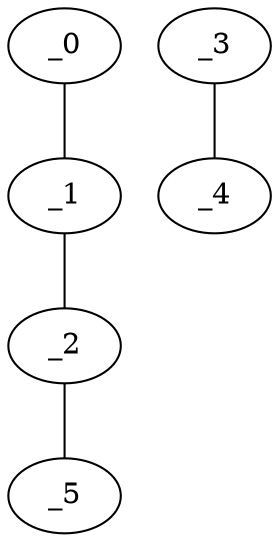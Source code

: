 graph AP1_0115 {
	_0	 [x="0.717576",
		y="0.76596"];
	_1	 [x="1.46423",
		y="2.45365"];
	_0 -- _1;
	_2	 [x="2.3",
		y="0.71"];
	_1 -- _2;
	_5	 [x="1.04257",
		y="0.220898"];
	_2 -- _5;
	_3	 [x="0.820556",
		y="1.55829"];
	_4	 [x="2.1138",
		y="1.63092"];
	_3 -- _4;
}
